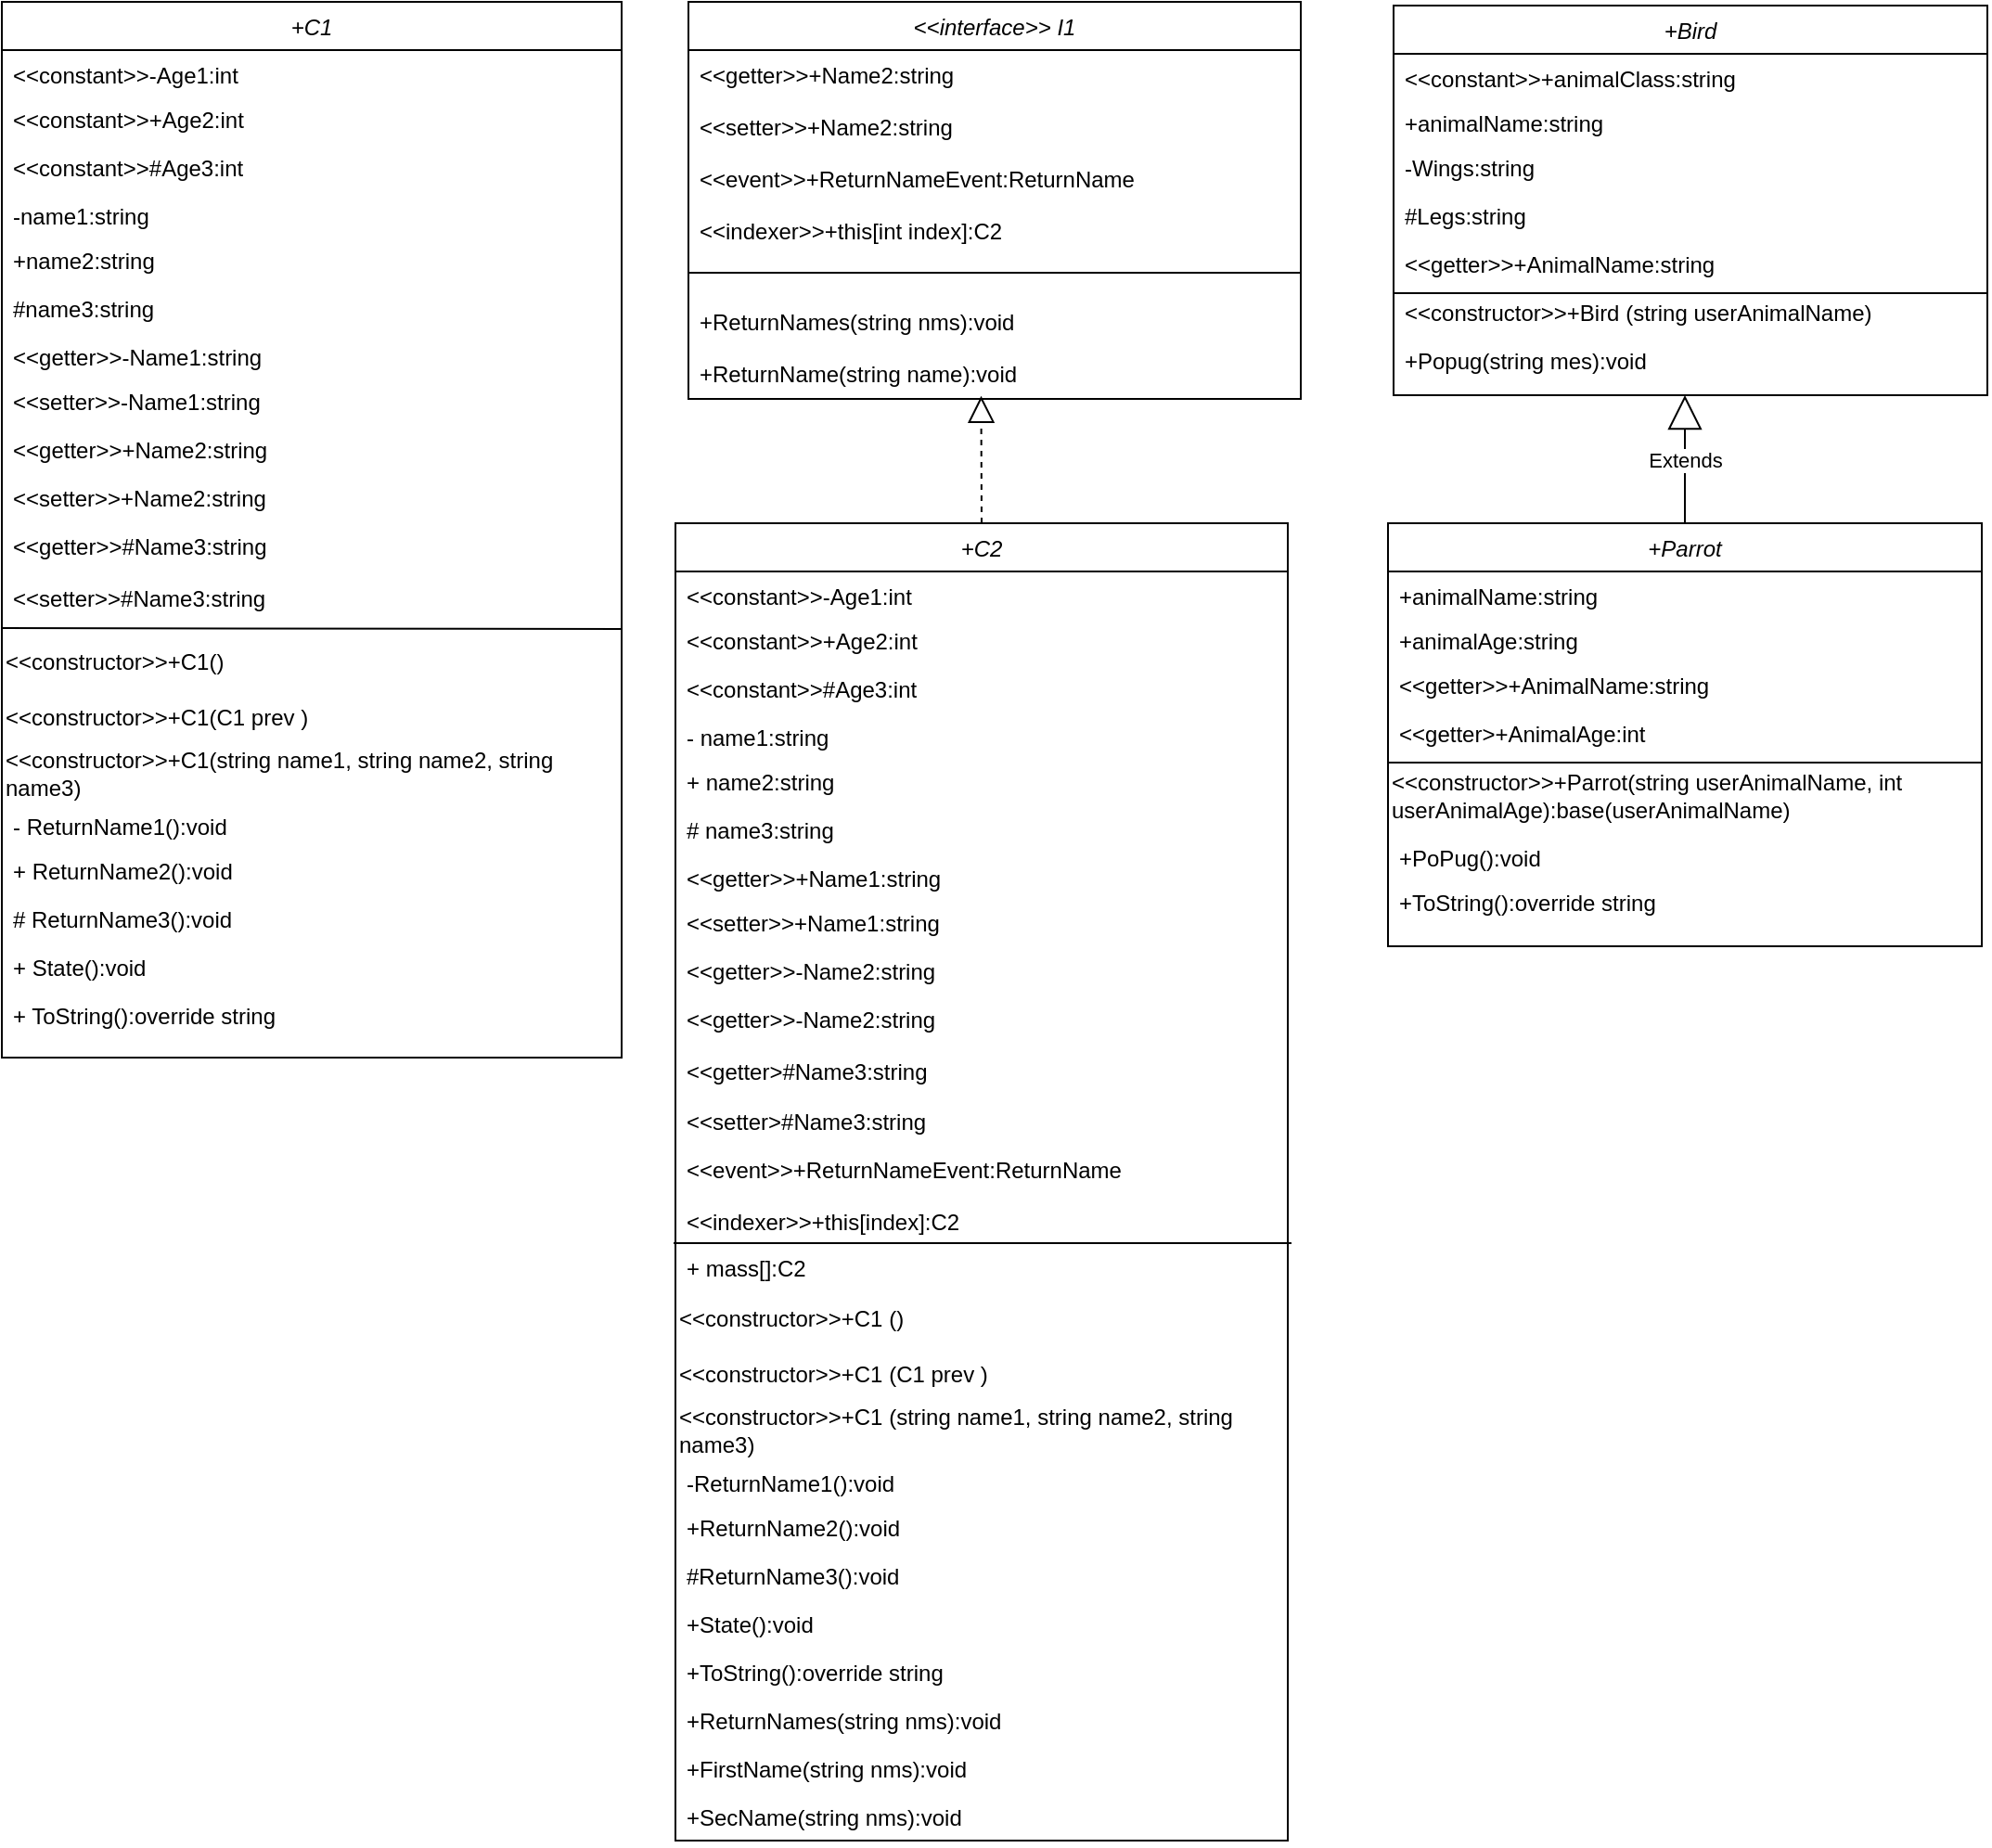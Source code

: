 <mxfile version="23.1.2" type="device">
  <diagram id="C5RBs43oDa-KdzZeNtuy" name="Page-1">
    <mxGraphModel dx="686" dy="770" grid="0" gridSize="10" guides="1" tooltips="1" connect="1" arrows="1" fold="1" page="1" pageScale="1" pageWidth="827" pageHeight="1169" math="0" shadow="0">
      <root>
        <mxCell id="WIyWlLk6GJQsqaUBKTNV-0" />
        <mxCell id="WIyWlLk6GJQsqaUBKTNV-1" parent="WIyWlLk6GJQsqaUBKTNV-0" />
        <mxCell id="zkfFHV4jXpPFQw0GAbJ--0" value="+С1" style="swimlane;fontStyle=2;align=center;verticalAlign=top;childLayout=stackLayout;horizontal=1;startSize=26;horizontalStack=0;resizeParent=1;resizeLast=0;collapsible=1;marginBottom=0;rounded=0;shadow=0;strokeWidth=1;" parent="WIyWlLk6GJQsqaUBKTNV-1" vertex="1">
          <mxGeometry x="240" y="110" width="334" height="569" as="geometry">
            <mxRectangle x="230" y="140" width="160" height="26" as="alternateBounds" />
          </mxGeometry>
        </mxCell>
        <mxCell id="zkfFHV4jXpPFQw0GAbJ--1" value="&lt;&lt;constant&gt;&gt;-Age1:int" style="text;align=left;verticalAlign=top;spacingLeft=4;spacingRight=4;overflow=hidden;rotatable=0;points=[[0,0.5],[1,0.5]];portConstraint=eastwest;" parent="zkfFHV4jXpPFQw0GAbJ--0" vertex="1">
          <mxGeometry y="26" width="334" height="24" as="geometry" />
        </mxCell>
        <mxCell id="zkfFHV4jXpPFQw0GAbJ--2" value="&lt;&lt;constant&gt;&gt;+Age2:int" style="text;align=left;verticalAlign=top;spacingLeft=4;spacingRight=4;overflow=hidden;rotatable=0;points=[[0,0.5],[1,0.5]];portConstraint=eastwest;rounded=0;shadow=0;html=0;" parent="zkfFHV4jXpPFQw0GAbJ--0" vertex="1">
          <mxGeometry y="50" width="334" height="26" as="geometry" />
        </mxCell>
        <mxCell id="zkfFHV4jXpPFQw0GAbJ--3" value="&lt;&lt;constant&gt;&gt;#Age3:int" style="text;align=left;verticalAlign=top;spacingLeft=4;spacingRight=4;overflow=hidden;rotatable=0;points=[[0,0.5],[1,0.5]];portConstraint=eastwest;rounded=0;shadow=0;html=0;" parent="zkfFHV4jXpPFQw0GAbJ--0" vertex="1">
          <mxGeometry y="76" width="334" height="26" as="geometry" />
        </mxCell>
        <mxCell id="h4AXfHM78yXUlXjyWLZw-1" value="-name1:string" style="text;align=left;verticalAlign=top;spacingLeft=4;spacingRight=4;overflow=hidden;rotatable=0;points=[[0,0.5],[1,0.5]];portConstraint=eastwest;" parent="zkfFHV4jXpPFQw0GAbJ--0" vertex="1">
          <mxGeometry y="102" width="334" height="24" as="geometry" />
        </mxCell>
        <mxCell id="h4AXfHM78yXUlXjyWLZw-2" value="+name2:string" style="text;align=left;verticalAlign=top;spacingLeft=4;spacingRight=4;overflow=hidden;rotatable=0;points=[[0,0.5],[1,0.5]];portConstraint=eastwest;rounded=0;shadow=0;html=0;" parent="zkfFHV4jXpPFQw0GAbJ--0" vertex="1">
          <mxGeometry y="126" width="334" height="26" as="geometry" />
        </mxCell>
        <mxCell id="h4AXfHM78yXUlXjyWLZw-3" value="#name3:string" style="text;align=left;verticalAlign=top;spacingLeft=4;spacingRight=4;overflow=hidden;rotatable=0;points=[[0,0.5],[1,0.5]];portConstraint=eastwest;rounded=0;shadow=0;html=0;" parent="zkfFHV4jXpPFQw0GAbJ--0" vertex="1">
          <mxGeometry y="152" width="334" height="26" as="geometry" />
        </mxCell>
        <mxCell id="h4AXfHM78yXUlXjyWLZw-5" value="&lt;&lt;getter&gt;&gt;-Name1:string" style="text;align=left;verticalAlign=top;spacingLeft=4;spacingRight=4;overflow=hidden;rotatable=0;points=[[0,0.5],[1,0.5]];portConstraint=eastwest;" parent="zkfFHV4jXpPFQw0GAbJ--0" vertex="1">
          <mxGeometry y="178" width="334" height="24" as="geometry" />
        </mxCell>
        <mxCell id="h4AXfHM78yXUlXjyWLZw-6" value="&lt;&lt;setter&gt;&gt;-Name1:string" style="text;align=left;verticalAlign=top;spacingLeft=4;spacingRight=4;overflow=hidden;rotatable=0;points=[[0,0.5],[1,0.5]];portConstraint=eastwest;rounded=0;shadow=0;html=0;" parent="zkfFHV4jXpPFQw0GAbJ--0" vertex="1">
          <mxGeometry y="202" width="334" height="26" as="geometry" />
        </mxCell>
        <mxCell id="h4AXfHM78yXUlXjyWLZw-7" value="&lt;&lt;getter&gt;&gt;+Name2:string" style="text;align=left;verticalAlign=top;spacingLeft=4;spacingRight=4;overflow=hidden;rotatable=0;points=[[0,0.5],[1,0.5]];portConstraint=eastwest;rounded=0;shadow=0;html=0;" parent="zkfFHV4jXpPFQw0GAbJ--0" vertex="1">
          <mxGeometry y="228" width="334" height="26" as="geometry" />
        </mxCell>
        <mxCell id="ItmwAT2tkLxFtLLkzSRK-0" value="&lt;&lt;setter&gt;&gt;+Name2:string" style="text;align=left;verticalAlign=top;spacingLeft=4;spacingRight=4;overflow=hidden;rotatable=0;points=[[0,0.5],[1,0.5]];portConstraint=eastwest;rounded=0;shadow=0;html=0;" parent="zkfFHV4jXpPFQw0GAbJ--0" vertex="1">
          <mxGeometry y="254" width="334" height="26" as="geometry" />
        </mxCell>
        <mxCell id="ItmwAT2tkLxFtLLkzSRK-1" value="&lt;&lt;getter&gt;&gt;#Name3:string&#xa;&#xa;&lt;&lt;setter&gt;&gt;#Name3:string" style="text;align=left;verticalAlign=top;spacingLeft=4;spacingRight=4;overflow=hidden;rotatable=0;points=[[0,0.5],[1,0.5]];portConstraint=eastwest;rounded=0;shadow=0;html=0;" parent="zkfFHV4jXpPFQw0GAbJ--0" vertex="1">
          <mxGeometry y="280" width="334" height="47" as="geometry" />
        </mxCell>
        <mxCell id="h4AXfHM78yXUlXjyWLZw-16" value="" style="endArrow=none;html=1;rounded=0;exitX=0;exitY=0.75;exitDx=0;exitDy=0;" parent="zkfFHV4jXpPFQw0GAbJ--0" edge="1" source="h4AXfHM78yXUlXjyWLZw-23">
          <mxGeometry width="50" height="50" relative="1" as="geometry">
            <mxPoint y="310" as="sourcePoint" />
            <mxPoint x="334" y="338" as="targetPoint" />
          </mxGeometry>
        </mxCell>
        <mxCell id="h4AXfHM78yXUlXjyWLZw-23" style="text;html=1;strokeColor=none;fillColor=none;align=left;verticalAlign=middle;whiteSpace=wrap;rounded=0;" parent="zkfFHV4jXpPFQw0GAbJ--0" vertex="1">
          <mxGeometry y="327" width="334" height="14" as="geometry" />
        </mxCell>
        <mxCell id="h4AXfHM78yXUlXjyWLZw-17" value="&amp;lt;&amp;lt;constructor&amp;gt;&amp;gt;+C1()" style="text;html=1;strokeColor=none;fillColor=none;align=left;verticalAlign=middle;whiteSpace=wrap;rounded=0;" parent="zkfFHV4jXpPFQw0GAbJ--0" vertex="1">
          <mxGeometry y="341" width="334" height="30" as="geometry" />
        </mxCell>
        <mxCell id="h4AXfHM78yXUlXjyWLZw-18" value="&amp;lt;&amp;lt;constructor&amp;gt;&amp;gt;+C1(C1 prev&amp;nbsp;)" style="text;html=1;strokeColor=none;fillColor=none;align=left;verticalAlign=middle;whiteSpace=wrap;rounded=0;" parent="zkfFHV4jXpPFQw0GAbJ--0" vertex="1">
          <mxGeometry y="371" width="334" height="30" as="geometry" />
        </mxCell>
        <mxCell id="h4AXfHM78yXUlXjyWLZw-10" value="&amp;lt;&amp;lt;constructor&amp;gt;&amp;gt;+C1(string name1, string name2, string name3)" style="text;html=1;strokeColor=none;fillColor=none;align=left;verticalAlign=middle;whiteSpace=wrap;rounded=0;" parent="zkfFHV4jXpPFQw0GAbJ--0" vertex="1">
          <mxGeometry y="401" width="334" height="30" as="geometry" />
        </mxCell>
        <mxCell id="h4AXfHM78yXUlXjyWLZw-24" value="- ReturnName1():void" style="text;align=left;verticalAlign=top;spacingLeft=4;spacingRight=4;overflow=hidden;rotatable=0;points=[[0,0.5],[1,0.5]];portConstraint=eastwest;" parent="zkfFHV4jXpPFQw0GAbJ--0" vertex="1">
          <mxGeometry y="431" width="334" height="24" as="geometry" />
        </mxCell>
        <mxCell id="h4AXfHM78yXUlXjyWLZw-25" value="+ ReturnName2():void" style="text;align=left;verticalAlign=top;spacingLeft=4;spacingRight=4;overflow=hidden;rotatable=0;points=[[0,0.5],[1,0.5]];portConstraint=eastwest;rounded=0;shadow=0;html=0;" parent="zkfFHV4jXpPFQw0GAbJ--0" vertex="1">
          <mxGeometry y="455" width="334" height="26" as="geometry" />
        </mxCell>
        <mxCell id="h4AXfHM78yXUlXjyWLZw-26" value="# ReturnName3():void" style="text;align=left;verticalAlign=top;spacingLeft=4;spacingRight=4;overflow=hidden;rotatable=0;points=[[0,0.5],[1,0.5]];portConstraint=eastwest;rounded=0;shadow=0;html=0;" parent="zkfFHV4jXpPFQw0GAbJ--0" vertex="1">
          <mxGeometry y="481" width="334" height="26" as="geometry" />
        </mxCell>
        <mxCell id="h4AXfHM78yXUlXjyWLZw-27" value="+ State():void" style="text;align=left;verticalAlign=top;spacingLeft=4;spacingRight=4;overflow=hidden;rotatable=0;points=[[0,0.5],[1,0.5]];portConstraint=eastwest;rounded=0;shadow=0;html=0;" parent="zkfFHV4jXpPFQw0GAbJ--0" vertex="1">
          <mxGeometry y="507" width="334" height="26" as="geometry" />
        </mxCell>
        <mxCell id="h4AXfHM78yXUlXjyWLZw-28" value="+ ToString():override string " style="text;align=left;verticalAlign=top;spacingLeft=4;spacingRight=4;overflow=hidden;rotatable=0;points=[[0,0.5],[1,0.5]];portConstraint=eastwest;rounded=0;shadow=0;html=0;" parent="zkfFHV4jXpPFQw0GAbJ--0" vertex="1">
          <mxGeometry y="533" width="334" height="26" as="geometry" />
        </mxCell>
        <mxCell id="h4AXfHM78yXUlXjyWLZw-13" value="" style="endArrow=none;html=1;rounded=0;startArrow=none;" parent="WIyWlLk6GJQsqaUBKTNV-1" edge="1">
          <mxGeometry width="50" height="50" relative="1" as="geometry">
            <mxPoint x="570" y="380" as="sourcePoint" />
            <mxPoint x="570" y="380" as="targetPoint" />
          </mxGeometry>
        </mxCell>
        <mxCell id="h4AXfHM78yXUlXjyWLZw-15" value="" style="endArrow=none;html=1;rounded=0;" parent="WIyWlLk6GJQsqaUBKTNV-1" edge="1">
          <mxGeometry width="50" height="50" relative="1" as="geometry">
            <mxPoint x="240" y="380" as="sourcePoint" />
            <mxPoint x="240" y="380" as="targetPoint" />
          </mxGeometry>
        </mxCell>
        <mxCell id="04HOkDziwjmm2jSdz9U_-0" value="&lt;&lt;interface&gt;&gt; I1" style="swimlane;fontStyle=2;align=center;verticalAlign=top;childLayout=stackLayout;horizontal=1;startSize=26;horizontalStack=0;resizeParent=1;resizeLast=0;collapsible=1;marginBottom=0;rounded=0;shadow=0;strokeWidth=1;" parent="WIyWlLk6GJQsqaUBKTNV-1" vertex="1">
          <mxGeometry x="610" y="110" width="330" height="214" as="geometry">
            <mxRectangle x="610" y="110" width="160" height="26" as="alternateBounds" />
          </mxGeometry>
        </mxCell>
        <mxCell id="04HOkDziwjmm2jSdz9U_-2" value="&lt;&lt;getter&gt;&gt;+Name2:string&#xa;&#xa;&lt;&lt;setter&gt;&gt;+Name2:string&#xa;&#xa;&lt;&lt;event&gt;&gt;+ReturnNameEvent:ReturnName&#xa;&#xa;&lt;&lt;indexer&gt;&gt;+this[int index]:C2" style="text;align=left;verticalAlign=top;spacingLeft=4;spacingRight=4;overflow=hidden;rotatable=0;points=[[0,0.5],[1,0.5]];portConstraint=eastwest;rounded=0;shadow=0;html=0;" parent="04HOkDziwjmm2jSdz9U_-0" vertex="1">
          <mxGeometry y="26" width="330" height="107" as="geometry" />
        </mxCell>
        <mxCell id="04HOkDziwjmm2jSdz9U_-27" value="" style="endArrow=none;html=1;rounded=0;exitX=0;exitY=0.5;exitDx=0;exitDy=0;entryX=1;entryY=0.5;entryDx=0;entryDy=0;" parent="04HOkDziwjmm2jSdz9U_-0" edge="1" target="04HOkDziwjmm2jSdz9U_-30" source="04HOkDziwjmm2jSdz9U_-30">
          <mxGeometry width="50" height="50" relative="1" as="geometry">
            <mxPoint y="90" as="sourcePoint" />
            <mxPoint x="330" y="90" as="targetPoint" />
          </mxGeometry>
        </mxCell>
        <mxCell id="04HOkDziwjmm2jSdz9U_-30" style="text;align=left;verticalAlign=top;spacingLeft=4;spacingRight=4;overflow=hidden;rotatable=0;points=[[0,0.5],[1,0.5]];portConstraint=eastwest;rounded=0;shadow=0;html=0;" parent="04HOkDziwjmm2jSdz9U_-0" vertex="1">
          <mxGeometry y="133" width="330" height="26" as="geometry" />
        </mxCell>
        <mxCell id="04HOkDziwjmm2jSdz9U_-29" value="+ReturnNames(string nms):void&#xa;&#xa;+ReturnName(string name):void" style="text;align=left;verticalAlign=top;spacingLeft=4;spacingRight=4;overflow=hidden;rotatable=0;points=[[0,0.5],[1,0.5]];portConstraint=eastwest;rounded=0;shadow=0;html=0;" parent="04HOkDziwjmm2jSdz9U_-0" vertex="1">
          <mxGeometry y="159" width="330" height="55" as="geometry" />
        </mxCell>
        <mxCell id="ItmwAT2tkLxFtLLkzSRK-2" value="+С2" style="swimlane;fontStyle=2;align=center;verticalAlign=top;childLayout=stackLayout;horizontal=1;startSize=26;horizontalStack=0;resizeParent=1;resizeLast=0;collapsible=1;marginBottom=0;rounded=0;shadow=0;strokeWidth=1;" parent="WIyWlLk6GJQsqaUBKTNV-1" vertex="1">
          <mxGeometry x="603" y="391" width="330" height="710" as="geometry">
            <mxRectangle x="230" y="140" width="160" height="26" as="alternateBounds" />
          </mxGeometry>
        </mxCell>
        <mxCell id="ItmwAT2tkLxFtLLkzSRK-31" value="&lt;&lt;constant&gt;&gt;-Age1:int" style="text;align=left;verticalAlign=top;spacingLeft=4;spacingRight=4;overflow=hidden;rotatable=0;points=[[0,0.5],[1,0.5]];portConstraint=eastwest;" parent="ItmwAT2tkLxFtLLkzSRK-2" vertex="1">
          <mxGeometry y="26" width="330" height="24" as="geometry" />
        </mxCell>
        <mxCell id="ItmwAT2tkLxFtLLkzSRK-26" value="&lt;&lt;constant&gt;&gt;+Age2:int" style="text;align=left;verticalAlign=top;spacingLeft=4;spacingRight=4;overflow=hidden;rotatable=0;points=[[0,0.5],[1,0.5]];portConstraint=eastwest;rounded=0;shadow=0;html=0;" parent="ItmwAT2tkLxFtLLkzSRK-2" vertex="1">
          <mxGeometry y="50" width="330" height="26" as="geometry" />
        </mxCell>
        <mxCell id="ItmwAT2tkLxFtLLkzSRK-32" value="&lt;&lt;constant&gt;&gt;#Age3:int" style="text;align=left;verticalAlign=top;spacingLeft=4;spacingRight=4;overflow=hidden;rotatable=0;points=[[0,0.5],[1,0.5]];portConstraint=eastwest;rounded=0;shadow=0;html=0;" parent="ItmwAT2tkLxFtLLkzSRK-2" vertex="1">
          <mxGeometry y="76" width="330" height="26" as="geometry" />
        </mxCell>
        <mxCell id="ItmwAT2tkLxFtLLkzSRK-6" value="- name1:string" style="text;align=left;verticalAlign=top;spacingLeft=4;spacingRight=4;overflow=hidden;rotatable=0;points=[[0,0.5],[1,0.5]];portConstraint=eastwest;" parent="ItmwAT2tkLxFtLLkzSRK-2" vertex="1">
          <mxGeometry y="102" width="330" height="24" as="geometry" />
        </mxCell>
        <mxCell id="ItmwAT2tkLxFtLLkzSRK-7" value="+ name2:string" style="text;align=left;verticalAlign=top;spacingLeft=4;spacingRight=4;overflow=hidden;rotatable=0;points=[[0,0.5],[1,0.5]];portConstraint=eastwest;rounded=0;shadow=0;html=0;" parent="ItmwAT2tkLxFtLLkzSRK-2" vertex="1">
          <mxGeometry y="126" width="330" height="26" as="geometry" />
        </mxCell>
        <mxCell id="ItmwAT2tkLxFtLLkzSRK-8" value="# name3:string" style="text;align=left;verticalAlign=top;spacingLeft=4;spacingRight=4;overflow=hidden;rotatable=0;points=[[0,0.5],[1,0.5]];portConstraint=eastwest;rounded=0;shadow=0;html=0;" parent="ItmwAT2tkLxFtLLkzSRK-2" vertex="1">
          <mxGeometry y="152" width="330" height="26" as="geometry" />
        </mxCell>
        <mxCell id="ItmwAT2tkLxFtLLkzSRK-9" value="&lt;&lt;getter&gt;&gt;+Name1:string" style="text;align=left;verticalAlign=top;spacingLeft=4;spacingRight=4;overflow=hidden;rotatable=0;points=[[0,0.5],[1,0.5]];portConstraint=eastwest;" parent="ItmwAT2tkLxFtLLkzSRK-2" vertex="1">
          <mxGeometry y="178" width="330" height="24" as="geometry" />
        </mxCell>
        <mxCell id="ItmwAT2tkLxFtLLkzSRK-10" value="&lt;&lt;setter&gt;&gt;+Name1:string" style="text;align=left;verticalAlign=top;spacingLeft=4;spacingRight=4;overflow=hidden;rotatable=0;points=[[0,0.5],[1,0.5]];portConstraint=eastwest;rounded=0;shadow=0;html=0;" parent="ItmwAT2tkLxFtLLkzSRK-2" vertex="1">
          <mxGeometry y="202" width="330" height="26" as="geometry" />
        </mxCell>
        <mxCell id="ItmwAT2tkLxFtLLkzSRK-11" value="&lt;&lt;getter&gt;&gt;-Name2:string" style="text;align=left;verticalAlign=top;spacingLeft=4;spacingRight=4;overflow=hidden;rotatable=0;points=[[0,0.5],[1,0.5]];portConstraint=eastwest;rounded=0;shadow=0;html=0;" parent="ItmwAT2tkLxFtLLkzSRK-2" vertex="1">
          <mxGeometry y="228" width="330" height="26" as="geometry" />
        </mxCell>
        <mxCell id="ItmwAT2tkLxFtLLkzSRK-12" value="&lt;&lt;getter&gt;&gt;-Name2:string&#xa;&#xa;&lt;&lt;getter&gt;#Name3:string" style="text;align=left;verticalAlign=top;spacingLeft=4;spacingRight=4;overflow=hidden;rotatable=0;points=[[0,0.5],[1,0.5]];portConstraint=eastwest;rounded=0;shadow=0;html=0;" parent="ItmwAT2tkLxFtLLkzSRK-2" vertex="1">
          <mxGeometry y="254" width="330" height="55" as="geometry" />
        </mxCell>
        <mxCell id="ItmwAT2tkLxFtLLkzSRK-13" value="&lt;&lt;setter&gt;#Name3:string" style="text;align=left;verticalAlign=top;spacingLeft=4;spacingRight=4;overflow=hidden;rotatable=0;points=[[0,0.5],[1,0.5]];portConstraint=eastwest;rounded=0;shadow=0;html=0;" parent="ItmwAT2tkLxFtLLkzSRK-2" vertex="1">
          <mxGeometry y="309" width="330" height="26" as="geometry" />
        </mxCell>
        <mxCell id="ItmwAT2tkLxFtLLkzSRK-40" value="&lt;&lt;event&gt;&gt;+ReturnNameEvent:ReturnName&#xa;&#xa;&lt;&lt;indexer&gt;&gt;+this[index]:С2" style="text;align=left;verticalAlign=top;spacingLeft=4;spacingRight=4;overflow=hidden;rotatable=0;points=[[0,0.5],[1,0.5]];portConstraint=eastwest;rounded=0;shadow=0;html=0;" parent="ItmwAT2tkLxFtLLkzSRK-2" vertex="1">
          <mxGeometry y="335" width="330" height="53" as="geometry" />
        </mxCell>
        <mxCell id="ItmwAT2tkLxFtLLkzSRK-42" value="+ mass[]:C2" style="text;align=left;verticalAlign=top;spacingLeft=4;spacingRight=4;overflow=hidden;rotatable=0;points=[[0,0.5],[1,0.5]];portConstraint=eastwest;rounded=0;shadow=0;html=0;" parent="ItmwAT2tkLxFtLLkzSRK-2" vertex="1">
          <mxGeometry y="388" width="330" height="26" as="geometry" />
        </mxCell>
        <mxCell id="ItmwAT2tkLxFtLLkzSRK-16" value="&amp;lt;&amp;lt;constructor&amp;gt;&amp;gt;+C1 ()" style="text;html=1;strokeColor=none;fillColor=none;align=left;verticalAlign=middle;whiteSpace=wrap;rounded=0;" parent="ItmwAT2tkLxFtLLkzSRK-2" vertex="1">
          <mxGeometry y="414" width="330" height="30" as="geometry" />
        </mxCell>
        <mxCell id="ItmwAT2tkLxFtLLkzSRK-17" value="&amp;lt;&amp;lt;constructor&amp;gt;&amp;gt;+C1 (C1 prev&amp;nbsp;)" style="text;html=1;strokeColor=none;fillColor=none;align=left;verticalAlign=middle;whiteSpace=wrap;rounded=0;" parent="ItmwAT2tkLxFtLLkzSRK-2" vertex="1">
          <mxGeometry y="444" width="330" height="30" as="geometry" />
        </mxCell>
        <mxCell id="ItmwAT2tkLxFtLLkzSRK-18" value="&amp;lt;&amp;lt;constructor&amp;gt;&amp;gt;+C1 (string name1, string name2, string name3)" style="text;html=1;strokeColor=none;fillColor=none;align=left;verticalAlign=middle;whiteSpace=wrap;rounded=0;" parent="ItmwAT2tkLxFtLLkzSRK-2" vertex="1">
          <mxGeometry y="474" width="330" height="30" as="geometry" />
        </mxCell>
        <mxCell id="ItmwAT2tkLxFtLLkzSRK-19" value="-ReturnName1():void" style="text;align=left;verticalAlign=top;spacingLeft=4;spacingRight=4;overflow=hidden;rotatable=0;points=[[0,0.5],[1,0.5]];portConstraint=eastwest;" parent="ItmwAT2tkLxFtLLkzSRK-2" vertex="1">
          <mxGeometry y="504" width="330" height="24" as="geometry" />
        </mxCell>
        <mxCell id="ItmwAT2tkLxFtLLkzSRK-20" value="+ReturnName2():void" style="text;align=left;verticalAlign=top;spacingLeft=4;spacingRight=4;overflow=hidden;rotatable=0;points=[[0,0.5],[1,0.5]];portConstraint=eastwest;rounded=0;shadow=0;html=0;" parent="ItmwAT2tkLxFtLLkzSRK-2" vertex="1">
          <mxGeometry y="528" width="330" height="26" as="geometry" />
        </mxCell>
        <mxCell id="ItmwAT2tkLxFtLLkzSRK-21" value="#ReturnName3():void" style="text;align=left;verticalAlign=top;spacingLeft=4;spacingRight=4;overflow=hidden;rotatable=0;points=[[0,0.5],[1,0.5]];portConstraint=eastwest;rounded=0;shadow=0;html=0;" parent="ItmwAT2tkLxFtLLkzSRK-2" vertex="1">
          <mxGeometry y="554" width="330" height="26" as="geometry" />
        </mxCell>
        <mxCell id="ItmwAT2tkLxFtLLkzSRK-22" value="+State():void" style="text;align=left;verticalAlign=top;spacingLeft=4;spacingRight=4;overflow=hidden;rotatable=0;points=[[0,0.5],[1,0.5]];portConstraint=eastwest;rounded=0;shadow=0;html=0;" parent="ItmwAT2tkLxFtLLkzSRK-2" vertex="1">
          <mxGeometry y="580" width="330" height="26" as="geometry" />
        </mxCell>
        <mxCell id="ItmwAT2tkLxFtLLkzSRK-23" value="+ToString():override string " style="text;align=left;verticalAlign=top;spacingLeft=4;spacingRight=4;overflow=hidden;rotatable=0;points=[[0,0.5],[1,0.5]];portConstraint=eastwest;rounded=0;shadow=0;html=0;" parent="ItmwAT2tkLxFtLLkzSRK-2" vertex="1">
          <mxGeometry y="606" width="330" height="26" as="geometry" />
        </mxCell>
        <mxCell id="ItmwAT2tkLxFtLLkzSRK-43" value="+ReturnNames(string nms):void" style="text;align=left;verticalAlign=top;spacingLeft=4;spacingRight=4;overflow=hidden;rotatable=0;points=[[0,0.5],[1,0.5]];portConstraint=eastwest;rounded=0;shadow=0;html=0;" parent="ItmwAT2tkLxFtLLkzSRK-2" vertex="1">
          <mxGeometry y="632" width="330" height="26" as="geometry" />
        </mxCell>
        <mxCell id="ItmwAT2tkLxFtLLkzSRK-44" value="+FirstName(string nms):void" style="text;align=left;verticalAlign=top;spacingLeft=4;spacingRight=4;overflow=hidden;rotatable=0;points=[[0,0.5],[1,0.5]];portConstraint=eastwest;rounded=0;shadow=0;html=0;" parent="ItmwAT2tkLxFtLLkzSRK-2" vertex="1">
          <mxGeometry y="658" width="330" height="26" as="geometry" />
        </mxCell>
        <mxCell id="ItmwAT2tkLxFtLLkzSRK-45" value="+SecName(string nms):void" style="text;align=left;verticalAlign=top;spacingLeft=4;spacingRight=4;overflow=hidden;rotatable=0;points=[[0,0.5],[1,0.5]];portConstraint=eastwest;rounded=0;shadow=0;html=0;" parent="ItmwAT2tkLxFtLLkzSRK-2" vertex="1">
          <mxGeometry y="684" width="330" height="26" as="geometry" />
        </mxCell>
        <mxCell id="ItmwAT2tkLxFtLLkzSRK-14" value="" style="endArrow=none;html=1;rounded=0;entryX=1.006;entryY=0.999;entryDx=0;entryDy=0;entryPerimeter=0;" parent="ItmwAT2tkLxFtLLkzSRK-2" edge="1" target="ItmwAT2tkLxFtLLkzSRK-40">
          <mxGeometry width="50" height="50" relative="1" as="geometry">
            <mxPoint x="-1" y="388" as="sourcePoint" />
            <mxPoint x="329" y="360" as="targetPoint" />
          </mxGeometry>
        </mxCell>
        <mxCell id="ItmwAT2tkLxFtLLkzSRK-48" value="+Bird" style="swimlane;fontStyle=2;align=center;verticalAlign=top;childLayout=stackLayout;horizontal=1;startSize=26;horizontalStack=0;resizeParent=1;resizeLast=0;collapsible=1;marginBottom=0;rounded=0;shadow=0;strokeWidth=1;" parent="WIyWlLk6GJQsqaUBKTNV-1" vertex="1">
          <mxGeometry x="990" y="112" width="320" height="210" as="geometry">
            <mxRectangle x="230" y="140" width="160" height="26" as="alternateBounds" />
          </mxGeometry>
        </mxCell>
        <mxCell id="ItmwAT2tkLxFtLLkzSRK-49" value="&lt;&lt;constant&gt;&gt;+animalClass:string" style="text;align=left;verticalAlign=top;spacingLeft=4;spacingRight=4;overflow=hidden;rotatable=0;points=[[0,0.5],[1,0.5]];portConstraint=eastwest;" parent="ItmwAT2tkLxFtLLkzSRK-48" vertex="1">
          <mxGeometry y="26" width="320" height="24" as="geometry" />
        </mxCell>
        <mxCell id="ItmwAT2tkLxFtLLkzSRK-52" value="+animalName:string" style="text;align=left;verticalAlign=top;spacingLeft=4;spacingRight=4;overflow=hidden;rotatable=0;points=[[0,0.5],[1,0.5]];portConstraint=eastwest;" parent="ItmwAT2tkLxFtLLkzSRK-48" vertex="1">
          <mxGeometry y="50" width="320" height="24" as="geometry" />
        </mxCell>
        <mxCell id="ItmwAT2tkLxFtLLkzSRK-53" value="-Wings:string" style="text;align=left;verticalAlign=top;spacingLeft=4;spacingRight=4;overflow=hidden;rotatable=0;points=[[0,0.5],[1,0.5]];portConstraint=eastwest;rounded=0;shadow=0;html=0;" parent="ItmwAT2tkLxFtLLkzSRK-48" vertex="1">
          <mxGeometry y="74" width="320" height="26" as="geometry" />
        </mxCell>
        <mxCell id="ItmwAT2tkLxFtLLkzSRK-54" value="#Legs:string" style="text;align=left;verticalAlign=top;spacingLeft=4;spacingRight=4;overflow=hidden;rotatable=0;points=[[0,0.5],[1,0.5]];portConstraint=eastwest;rounded=0;shadow=0;html=0;" parent="ItmwAT2tkLxFtLLkzSRK-48" vertex="1">
          <mxGeometry y="100" width="320" height="26" as="geometry" />
        </mxCell>
        <mxCell id="ItmwAT2tkLxFtLLkzSRK-56" value="&lt;&lt;getter&gt;&gt;+AnimalName:string" style="text;align=left;verticalAlign=top;spacingLeft=4;spacingRight=4;overflow=hidden;rotatable=0;points=[[0,0.5],[1,0.5]];portConstraint=eastwest;rounded=0;shadow=0;html=0;" parent="ItmwAT2tkLxFtLLkzSRK-48" vertex="1">
          <mxGeometry y="126" width="320" height="26" as="geometry" />
        </mxCell>
        <mxCell id="ItmwAT2tkLxFtLLkzSRK-73" style="edgeStyle=orthogonalEdgeStyle;rounded=0;orthogonalLoop=1;jettySize=auto;html=1;exitX=0;exitY=0;exitDx=0;exitDy=0;entryX=1;entryY=0.5;entryDx=0;entryDy=0;endArrow=none;endFill=0;" parent="ItmwAT2tkLxFtLLkzSRK-48" edge="1">
          <mxGeometry relative="1" as="geometry">
            <Array as="points">
              <mxPoint y="155" />
              <mxPoint x="320" y="155" />
            </Array>
            <mxPoint y="123" as="sourcePoint" />
            <mxPoint x="320" y="110" as="targetPoint" />
          </mxGeometry>
        </mxCell>
        <mxCell id="ItmwAT2tkLxFtLLkzSRK-59" value="&lt;&lt;constructor&gt;&gt;+Bird (string userAnimalName)" style="text;align=left;verticalAlign=top;spacingLeft=4;spacingRight=4;overflow=hidden;rotatable=0;points=[[0,0.5],[1,0.5]];portConstraint=eastwest;rounded=0;shadow=0;html=0;" parent="ItmwAT2tkLxFtLLkzSRK-48" vertex="1">
          <mxGeometry y="152" width="320" height="26" as="geometry" />
        </mxCell>
        <mxCell id="ItmwAT2tkLxFtLLkzSRK-65" value="+Popug(string mes):void" style="text;align=left;verticalAlign=top;spacingLeft=4;spacingRight=4;overflow=hidden;rotatable=0;points=[[0,0.5],[1,0.5]];portConstraint=eastwest;" parent="ItmwAT2tkLxFtLLkzSRK-48" vertex="1">
          <mxGeometry y="178" width="320" height="24" as="geometry" />
        </mxCell>
        <mxCell id="ItmwAT2tkLxFtLLkzSRK-74" value="+Parrot" style="swimlane;fontStyle=2;align=center;verticalAlign=top;childLayout=stackLayout;horizontal=1;startSize=26;horizontalStack=0;resizeParent=1;resizeLast=0;collapsible=1;marginBottom=0;rounded=0;shadow=0;strokeWidth=1;" parent="WIyWlLk6GJQsqaUBKTNV-1" vertex="1">
          <mxGeometry x="987" y="391" width="320" height="228" as="geometry">
            <mxRectangle x="230" y="140" width="160" height="26" as="alternateBounds" />
          </mxGeometry>
        </mxCell>
        <mxCell id="ItmwAT2tkLxFtLLkzSRK-85" value="+animalName:string" style="text;align=left;verticalAlign=top;spacingLeft=4;spacingRight=4;overflow=hidden;rotatable=0;points=[[0,0.5],[1,0.5]];portConstraint=eastwest;" parent="ItmwAT2tkLxFtLLkzSRK-74" vertex="1">
          <mxGeometry y="26" width="320" height="24" as="geometry" />
        </mxCell>
        <mxCell id="ItmwAT2tkLxFtLLkzSRK-76" value="+animalAge:string" style="text;align=left;verticalAlign=top;spacingLeft=4;spacingRight=4;overflow=hidden;rotatable=0;points=[[0,0.5],[1,0.5]];portConstraint=eastwest;" parent="ItmwAT2tkLxFtLLkzSRK-74" vertex="1">
          <mxGeometry y="50" width="320" height="24" as="geometry" />
        </mxCell>
        <mxCell id="ItmwAT2tkLxFtLLkzSRK-79" value="&lt;&lt;getter&gt;&gt;+AnimalName:string" style="text;align=left;verticalAlign=top;spacingLeft=4;spacingRight=4;overflow=hidden;rotatable=0;points=[[0,0.5],[1,0.5]];portConstraint=eastwest;rounded=0;shadow=0;html=0;" parent="ItmwAT2tkLxFtLLkzSRK-74" vertex="1">
          <mxGeometry y="74" width="320" height="26" as="geometry" />
        </mxCell>
        <mxCell id="ItmwAT2tkLxFtLLkzSRK-80" value="&lt;&lt;getter&gt;+AnimalAge:int" style="text;align=left;verticalAlign=top;spacingLeft=4;spacingRight=4;overflow=hidden;rotatable=0;points=[[0,0.5],[1,0.5]];portConstraint=eastwest;rounded=0;shadow=0;html=0;" parent="ItmwAT2tkLxFtLLkzSRK-74" vertex="1">
          <mxGeometry y="100" width="320" height="26" as="geometry" />
        </mxCell>
        <mxCell id="ItmwAT2tkLxFtLLkzSRK-82" style="edgeStyle=orthogonalEdgeStyle;rounded=0;orthogonalLoop=1;jettySize=auto;html=1;exitX=0;exitY=0;exitDx=0;exitDy=0;entryX=1;entryY=0.5;entryDx=0;entryDy=0;endArrow=none;endFill=0;" parent="ItmwAT2tkLxFtLLkzSRK-74" edge="1">
          <mxGeometry relative="1" as="geometry">
            <Array as="points">
              <mxPoint x="320" y="129" />
            </Array>
            <mxPoint x="-4.547e-13" y="101" as="sourcePoint" />
            <mxPoint x="320" y="90.0" as="targetPoint" />
          </mxGeometry>
        </mxCell>
        <mxCell id="ItmwAT2tkLxFtLLkzSRK-83" value="&amp;lt;&amp;lt;constructor&amp;gt;&amp;gt;+Parrot(string userAnimalName, int userAnimalAge):base(userAnimalName)" style="text;html=1;strokeColor=none;fillColor=none;align=left;verticalAlign=middle;whiteSpace=wrap;rounded=0;" parent="ItmwAT2tkLxFtLLkzSRK-74" vertex="1">
          <mxGeometry y="126" width="320" height="41" as="geometry" />
        </mxCell>
        <mxCell id="ItmwAT2tkLxFtLLkzSRK-84" value="+PoPug():void" style="text;align=left;verticalAlign=top;spacingLeft=4;spacingRight=4;overflow=hidden;rotatable=0;points=[[0,0.5],[1,0.5]];portConstraint=eastwest;" parent="ItmwAT2tkLxFtLLkzSRK-74" vertex="1">
          <mxGeometry y="167" width="320" height="24" as="geometry" />
        </mxCell>
        <mxCell id="ItmwAT2tkLxFtLLkzSRK-89" value="+ToString():override string " style="text;align=left;verticalAlign=top;spacingLeft=4;spacingRight=4;overflow=hidden;rotatable=0;points=[[0,0.5],[1,0.5]];portConstraint=eastwest;rounded=0;shadow=0;html=0;" parent="ItmwAT2tkLxFtLLkzSRK-74" vertex="1">
          <mxGeometry y="191" width="320" height="37" as="geometry" />
        </mxCell>
        <mxCell id="WCz3HJlW5XtFmm5HyU7D-0" value="" style="endArrow=block;dashed=1;endFill=0;endSize=12;html=1;rounded=0;exitX=0.5;exitY=0;exitDx=0;exitDy=0;entryX=0.478;entryY=0.97;entryDx=0;entryDy=0;entryPerimeter=0;" edge="1" parent="WIyWlLk6GJQsqaUBKTNV-1" source="ItmwAT2tkLxFtLLkzSRK-2" target="04HOkDziwjmm2jSdz9U_-29">
          <mxGeometry width="160" relative="1" as="geometry">
            <mxPoint x="778" y="401" as="sourcePoint" />
            <mxPoint x="763" y="327" as="targetPoint" />
          </mxGeometry>
        </mxCell>
        <mxCell id="WCz3HJlW5XtFmm5HyU7D-1" value="Extends" style="endArrow=block;endSize=16;endFill=0;html=1;rounded=0;exitX=0.5;exitY=0;exitDx=0;exitDy=0;" edge="1" parent="WIyWlLk6GJQsqaUBKTNV-1" source="ItmwAT2tkLxFtLLkzSRK-74">
          <mxGeometry width="160" relative="1" as="geometry">
            <mxPoint x="1150" y="384" as="sourcePoint" />
            <mxPoint x="1147" y="322" as="targetPoint" />
          </mxGeometry>
        </mxCell>
      </root>
    </mxGraphModel>
  </diagram>
</mxfile>
